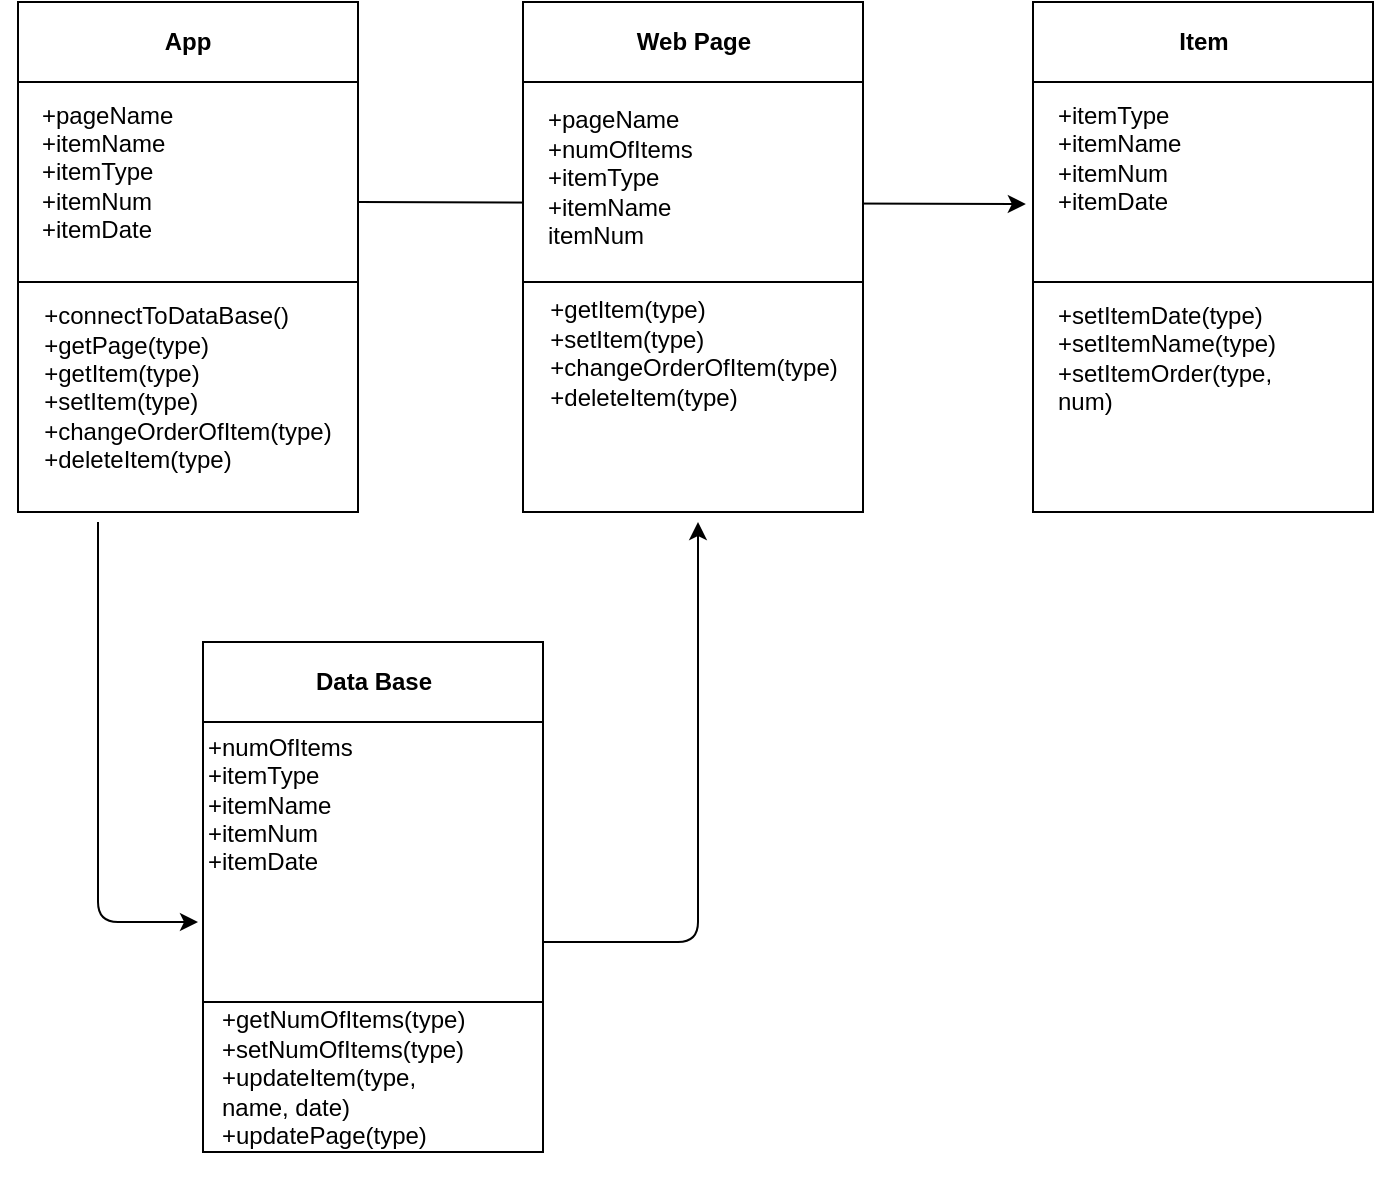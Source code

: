 <mxfile version="13.10.3" type="device"><diagram id="-Bxr2_WXJV_sGWm559oH" name="Page-1"><mxGraphModel dx="894" dy="371" grid="1" gridSize="10" guides="1" tooltips="1" connect="1" arrows="1" fold="1" page="1" pageScale="1" pageWidth="850" pageHeight="1100" math="0" shadow="0"><root><mxCell id="0"/><mxCell id="1" parent="0"/><mxCell id="qwvUvy1vPbFD0XNpLb2t-5" value="" style="endArrow=classic;html=1;entryX=-0.021;entryY=0.61;entryDx=0;entryDy=0;entryPerimeter=0;" edge="1" parent="1" target="zhJ6l4CClU89oFJP9dW2-13"><mxGeometry width="50" height="50" relative="1" as="geometry"><mxPoint x="240" y="180" as="sourcePoint"/><mxPoint x="290" y="130" as="targetPoint"/></mxGeometry></mxCell><mxCell id="TFS2FsohghzBZkH26NU1-8" value="&lt;div&gt;&lt;br&gt;&lt;/div&gt;&lt;div&gt;&lt;br&gt;&lt;/div&gt;&lt;div&gt;&lt;br&gt;&lt;/div&gt;&lt;div&gt;&lt;br&gt;&lt;/div&gt;&lt;div&gt;&lt;br&gt;&lt;/div&gt;&lt;div&gt;&lt;br&gt;&lt;/div&gt;&lt;div&gt;&lt;br&gt;&lt;/div&gt;&lt;div&gt;&lt;br&gt;&lt;/div&gt;&lt;div&gt;&lt;br&gt;&lt;/div&gt;&lt;div&gt;&lt;br&gt;&lt;/div&gt;&lt;div&gt;&lt;br&gt;&lt;/div&gt;&lt;div&gt;&lt;br&gt;&lt;/div&gt;&lt;div&gt;&lt;br&gt;&lt;/div&gt;" style="rounded=0;whiteSpace=wrap;html=1;rotation=90;" parent="1" vertex="1"><mxGeometry x="27.5" y="122.5" width="255" height="170" as="geometry"/></mxCell><mxCell id="TFS2FsohghzBZkH26NU1-9" value="&lt;b&gt;App&lt;/b&gt;" style="rounded=0;whiteSpace=wrap;html=1;" parent="1" vertex="1"><mxGeometry x="70" y="80" width="170" height="40" as="geometry"/></mxCell><mxCell id="TFS2FsohghzBZkH26NU1-12" value="" style="rounded=0;whiteSpace=wrap;html=1;" parent="1" vertex="1"><mxGeometry x="70" y="120" width="170" height="100" as="geometry"/></mxCell><mxCell id="TFS2FsohghzBZkH26NU1-11" value="&lt;div&gt;+pageName&lt;/div&gt;&lt;div&gt;+itemName&lt;/div&gt;&lt;div&gt;+itemType&lt;/div&gt;&lt;div&gt;+itemNum&lt;/div&gt;&lt;div&gt;+itemDate&lt;br&gt;&lt;/div&gt;" style="text;html=1;strokeColor=none;fillColor=none;align=left;verticalAlign=middle;whiteSpace=wrap;rounded=0;" parent="1" vertex="1"><mxGeometry x="80" y="120" width="150" height="90" as="geometry"/></mxCell><mxCell id="TFS2FsohghzBZkH26NU1-14" value="&lt;div align=&quot;left&quot;&gt;&lt;br&gt;&lt;/div&gt;&lt;div align=&quot;left&quot;&gt;+connectToDataBase()&lt;/div&gt;&lt;div align=&quot;left&quot;&gt;+getPage(type)&lt;/div&gt;&lt;div align=&quot;left&quot;&gt;+getItem(type)&lt;/div&gt;&lt;div align=&quot;left&quot;&gt;+setItem(type)&lt;/div&gt;&lt;div align=&quot;left&quot;&gt;+changeOrderOfItem(type)&lt;/div&gt;&lt;div align=&quot;left&quot;&gt;+deleteItem(type)&lt;/div&gt;&lt;div align=&quot;left&quot;&gt;&lt;br&gt;&lt;/div&gt;&lt;div align=&quot;left&quot;&gt;&lt;br&gt;&lt;/div&gt;" style="text;html=1;strokeColor=none;fillColor=none;align=center;verticalAlign=middle;whiteSpace=wrap;rounded=0;" parent="1" vertex="1"><mxGeometry x="80" y="230" width="150" height="100" as="geometry"/></mxCell><mxCell id="zhJ6l4CClU89oFJP9dW2-1" value="&lt;div&gt;&lt;br&gt;&lt;/div&gt;&lt;div&gt;&lt;br&gt;&lt;/div&gt;&lt;div&gt;&lt;br&gt;&lt;/div&gt;&lt;div&gt;&lt;br&gt;&lt;/div&gt;&lt;div&gt;&lt;br&gt;&lt;/div&gt;&lt;div&gt;&lt;br&gt;&lt;/div&gt;&lt;div&gt;&lt;br&gt;&lt;/div&gt;&lt;div&gt;&lt;br&gt;&lt;/div&gt;&lt;div&gt;&lt;br&gt;&lt;/div&gt;&lt;div&gt;&lt;br&gt;&lt;/div&gt;&lt;div&gt;&lt;br&gt;&lt;/div&gt;&lt;div&gt;&lt;br&gt;&lt;/div&gt;&lt;div&gt;&lt;br&gt;&lt;/div&gt;" style="rounded=0;whiteSpace=wrap;html=1;rotation=90;" parent="1" vertex="1"><mxGeometry x="120" y="442.5" width="255" height="170" as="geometry"/></mxCell><mxCell id="zhJ6l4CClU89oFJP9dW2-2" value="&lt;b&gt;Data Base&lt;/b&gt;" style="rounded=0;whiteSpace=wrap;html=1;" parent="1" vertex="1"><mxGeometry x="162.5" y="400" width="170" height="40" as="geometry"/></mxCell><mxCell id="zhJ6l4CClU89oFJP9dW2-3" value="&lt;div align=&quot;left&quot;&gt;&lt;br&gt;&lt;/div&gt;&lt;div align=&quot;left&quot;&gt;&lt;br&gt;&lt;/div&gt;&lt;div align=&quot;left&quot;&gt;+numOfItems&lt;/div&gt;&lt;div align=&quot;left&quot;&gt;+itemType&lt;br&gt;&lt;/div&gt;&lt;div align=&quot;left&quot;&gt;+itemName&lt;/div&gt;&lt;div align=&quot;left&quot;&gt;+itemNum&lt;br&gt;&lt;/div&gt;&lt;div align=&quot;left&quot;&gt;+itemDate&lt;br&gt;&lt;/div&gt;&lt;div align=&quot;left&quot;&gt;&lt;br&gt;&lt;/div&gt;&lt;div align=&quot;left&quot;&gt;&lt;br&gt;&lt;/div&gt;&lt;div align=&quot;left&quot;&gt;&lt;br&gt;&lt;/div&gt;&lt;div align=&quot;left&quot;&gt;&lt;br&gt;&lt;/div&gt;&lt;div align=&quot;left&quot;&gt;&lt;br&gt;&lt;/div&gt;&lt;div align=&quot;left&quot;&gt;&lt;br&gt;&lt;/div&gt;" style="rounded=0;whiteSpace=wrap;html=1;align=left;" parent="1" vertex="1"><mxGeometry x="162.5" y="440" width="170" height="140" as="geometry"/></mxCell><mxCell id="zhJ6l4CClU89oFJP9dW2-5" value="&lt;div&gt;+getNumOfItems(type)&lt;/div&gt;&lt;div&gt;+setNumOfItems(type)&lt;br&gt;&lt;/div&gt;&lt;div&gt;+updateItem(type, name, date)&lt;/div&gt;&lt;div&gt;+updatePage(type)&lt;/div&gt;&lt;div&gt;&lt;br&gt;&lt;/div&gt;" style="text;html=1;strokeColor=none;fillColor=none;align=left;verticalAlign=middle;whiteSpace=wrap;rounded=0;" parent="1" vertex="1"><mxGeometry x="170" y="590" width="130" height="70" as="geometry"/></mxCell><mxCell id="zhJ6l4CClU89oFJP9dW2-6" value="&lt;div&gt;&lt;br&gt;&lt;/div&gt;&lt;div&gt;&lt;br&gt;&lt;/div&gt;&lt;div&gt;&lt;br&gt;&lt;/div&gt;&lt;div&gt;&lt;br&gt;&lt;/div&gt;&lt;div&gt;&lt;br&gt;&lt;/div&gt;&lt;div&gt;&lt;br&gt;&lt;/div&gt;&lt;div&gt;&lt;br&gt;&lt;/div&gt;&lt;div&gt;&lt;br&gt;&lt;/div&gt;&lt;div&gt;&lt;br&gt;&lt;/div&gt;&lt;div&gt;&lt;br&gt;&lt;/div&gt;&lt;div&gt;&lt;br&gt;&lt;/div&gt;&lt;div&gt;&lt;br&gt;&lt;/div&gt;&lt;div&gt;&lt;br&gt;&lt;/div&gt;" style="rounded=0;whiteSpace=wrap;html=1;rotation=90;" parent="1" vertex="1"><mxGeometry x="280" y="122.5" width="255" height="170" as="geometry"/></mxCell><mxCell id="zhJ6l4CClU89oFJP9dW2-7" value="&lt;b&gt;Web Page&lt;/b&gt;" style="rounded=0;whiteSpace=wrap;html=1;" parent="1" vertex="1"><mxGeometry x="322.5" y="80" width="170" height="40" as="geometry"/></mxCell><mxCell id="zhJ6l4CClU89oFJP9dW2-8" value="" style="rounded=0;whiteSpace=wrap;html=1;" parent="1" vertex="1"><mxGeometry x="322.5" y="120" width="170" height="100" as="geometry"/></mxCell><mxCell id="zhJ6l4CClU89oFJP9dW2-9" value="&lt;div&gt;&lt;br&gt;&lt;/div&gt;&lt;div&gt;+pageName&lt;/div&gt;&lt;div&gt;+numOfItems&lt;/div&gt;&lt;div&gt;+itemType&lt;/div&gt;&lt;div&gt;+itemName&lt;/div&gt;&lt;div&gt;itemNum&lt;br&gt;&lt;/div&gt;&lt;div&gt;&lt;br&gt;&lt;/div&gt;&lt;div&gt;&lt;br&gt;&lt;/div&gt;" style="text;html=1;strokeColor=none;fillColor=none;align=left;verticalAlign=middle;whiteSpace=wrap;rounded=0;" parent="1" vertex="1"><mxGeometry x="332.5" y="130" width="170" height="90" as="geometry"/></mxCell><mxCell id="zhJ6l4CClU89oFJP9dW2-10" value="&lt;div align=&quot;left&quot;&gt;+getItem(type)&lt;/div&gt;&lt;div align=&quot;left&quot;&gt;+setItem(type)&lt;/div&gt;&lt;div align=&quot;left&quot;&gt;+changeOrderOfItem(type)&lt;/div&gt;&lt;div align=&quot;left&quot;&gt;+deleteItem(type)&lt;/div&gt;&lt;div align=&quot;left&quot;&gt;&lt;br&gt;&lt;/div&gt;&lt;div align=&quot;left&quot;&gt;&lt;br&gt;&lt;/div&gt;" style="text;html=1;strokeColor=none;fillColor=none;align=center;verticalAlign=middle;whiteSpace=wrap;rounded=0;" parent="1" vertex="1"><mxGeometry x="342.5" y="220" width="130" height="100" as="geometry"/></mxCell><mxCell id="zhJ6l4CClU89oFJP9dW2-11" value="&lt;div&gt;&lt;br&gt;&lt;/div&gt;&lt;div&gt;&lt;br&gt;&lt;/div&gt;&lt;div&gt;&lt;br&gt;&lt;/div&gt;&lt;div&gt;&lt;br&gt;&lt;/div&gt;&lt;div&gt;&lt;br&gt;&lt;/div&gt;&lt;div&gt;&lt;br&gt;&lt;/div&gt;&lt;div&gt;&lt;br&gt;&lt;/div&gt;&lt;div&gt;&lt;br&gt;&lt;/div&gt;&lt;div&gt;&lt;br&gt;&lt;/div&gt;&lt;div&gt;&lt;br&gt;&lt;/div&gt;&lt;div&gt;&lt;br&gt;&lt;/div&gt;&lt;div&gt;&lt;br&gt;&lt;/div&gt;&lt;div&gt;&lt;br&gt;&lt;/div&gt;" style="rounded=0;whiteSpace=wrap;html=1;rotation=90;" parent="1" vertex="1"><mxGeometry x="535" y="122.5" width="255" height="170" as="geometry"/></mxCell><mxCell id="zhJ6l4CClU89oFJP9dW2-12" value="&lt;b&gt;Item&lt;/b&gt;" style="rounded=0;whiteSpace=wrap;html=1;" parent="1" vertex="1"><mxGeometry x="577.5" y="80" width="170" height="40" as="geometry"/></mxCell><mxCell id="zhJ6l4CClU89oFJP9dW2-13" value="" style="rounded=0;whiteSpace=wrap;html=1;" parent="1" vertex="1"><mxGeometry x="577.5" y="120" width="170" height="100" as="geometry"/></mxCell><mxCell id="zhJ6l4CClU89oFJP9dW2-14" value="&lt;div&gt;+itemType&lt;br&gt;&lt;/div&gt;&lt;div&gt;+itemName&lt;/div&gt;&lt;div&gt;+itemNum&lt;/div&gt;&lt;div&gt;+itemDate&lt;/div&gt;" style="text;html=1;strokeColor=none;fillColor=none;align=left;verticalAlign=middle;whiteSpace=wrap;rounded=0;" parent="1" vertex="1"><mxGeometry x="587.5" y="122.5" width="162.5" height="70" as="geometry"/></mxCell><mxCell id="zhJ6l4CClU89oFJP9dW2-15" value="&lt;div align=&quot;left&quot;&gt;+setItemDate(type)&lt;/div&gt;&lt;div align=&quot;left&quot;&gt;+setItemName(type)&lt;/div&gt;&lt;div align=&quot;left&quot;&gt;+setItemOrder(type, num)&lt;br&gt;&lt;/div&gt;&lt;div align=&quot;left&quot;&gt;&lt;br&gt;&lt;/div&gt;&lt;div align=&quot;left&quot;&gt;&lt;br&gt;&lt;/div&gt;&lt;div align=&quot;left&quot;&gt;&lt;br&gt;&lt;/div&gt;&lt;div align=&quot;left&quot;&gt;&lt;br&gt;&lt;/div&gt;" style="text;html=1;strokeColor=none;fillColor=none;align=left;verticalAlign=middle;whiteSpace=wrap;rounded=0;" parent="1" vertex="1"><mxGeometry x="587.5" y="237" width="130" height="100" as="geometry"/></mxCell><mxCell id="qwvUvy1vPbFD0XNpLb2t-2" value="" style="endArrow=classic;html=1;edgeStyle=orthogonalEdgeStyle;" edge="1" parent="1"><mxGeometry width="50" height="50" relative="1" as="geometry"><mxPoint x="110" y="340" as="sourcePoint"/><mxPoint x="160" y="540" as="targetPoint"/><Array as="points"><mxPoint x="110" y="540"/><mxPoint x="154" y="540"/></Array></mxGeometry></mxCell><mxCell id="qwvUvy1vPbFD0XNpLb2t-3" value="" style="endArrow=classic;html=1;edgeStyle=orthogonalEdgeStyle;" edge="1" parent="1"><mxGeometry width="50" height="50" relative="1" as="geometry"><mxPoint x="333" y="550" as="sourcePoint"/><mxPoint x="410" y="340" as="targetPoint"/><Array as="points"><mxPoint x="333" y="550"/><mxPoint x="410" y="550"/></Array></mxGeometry></mxCell></root></mxGraphModel></diagram></mxfile>